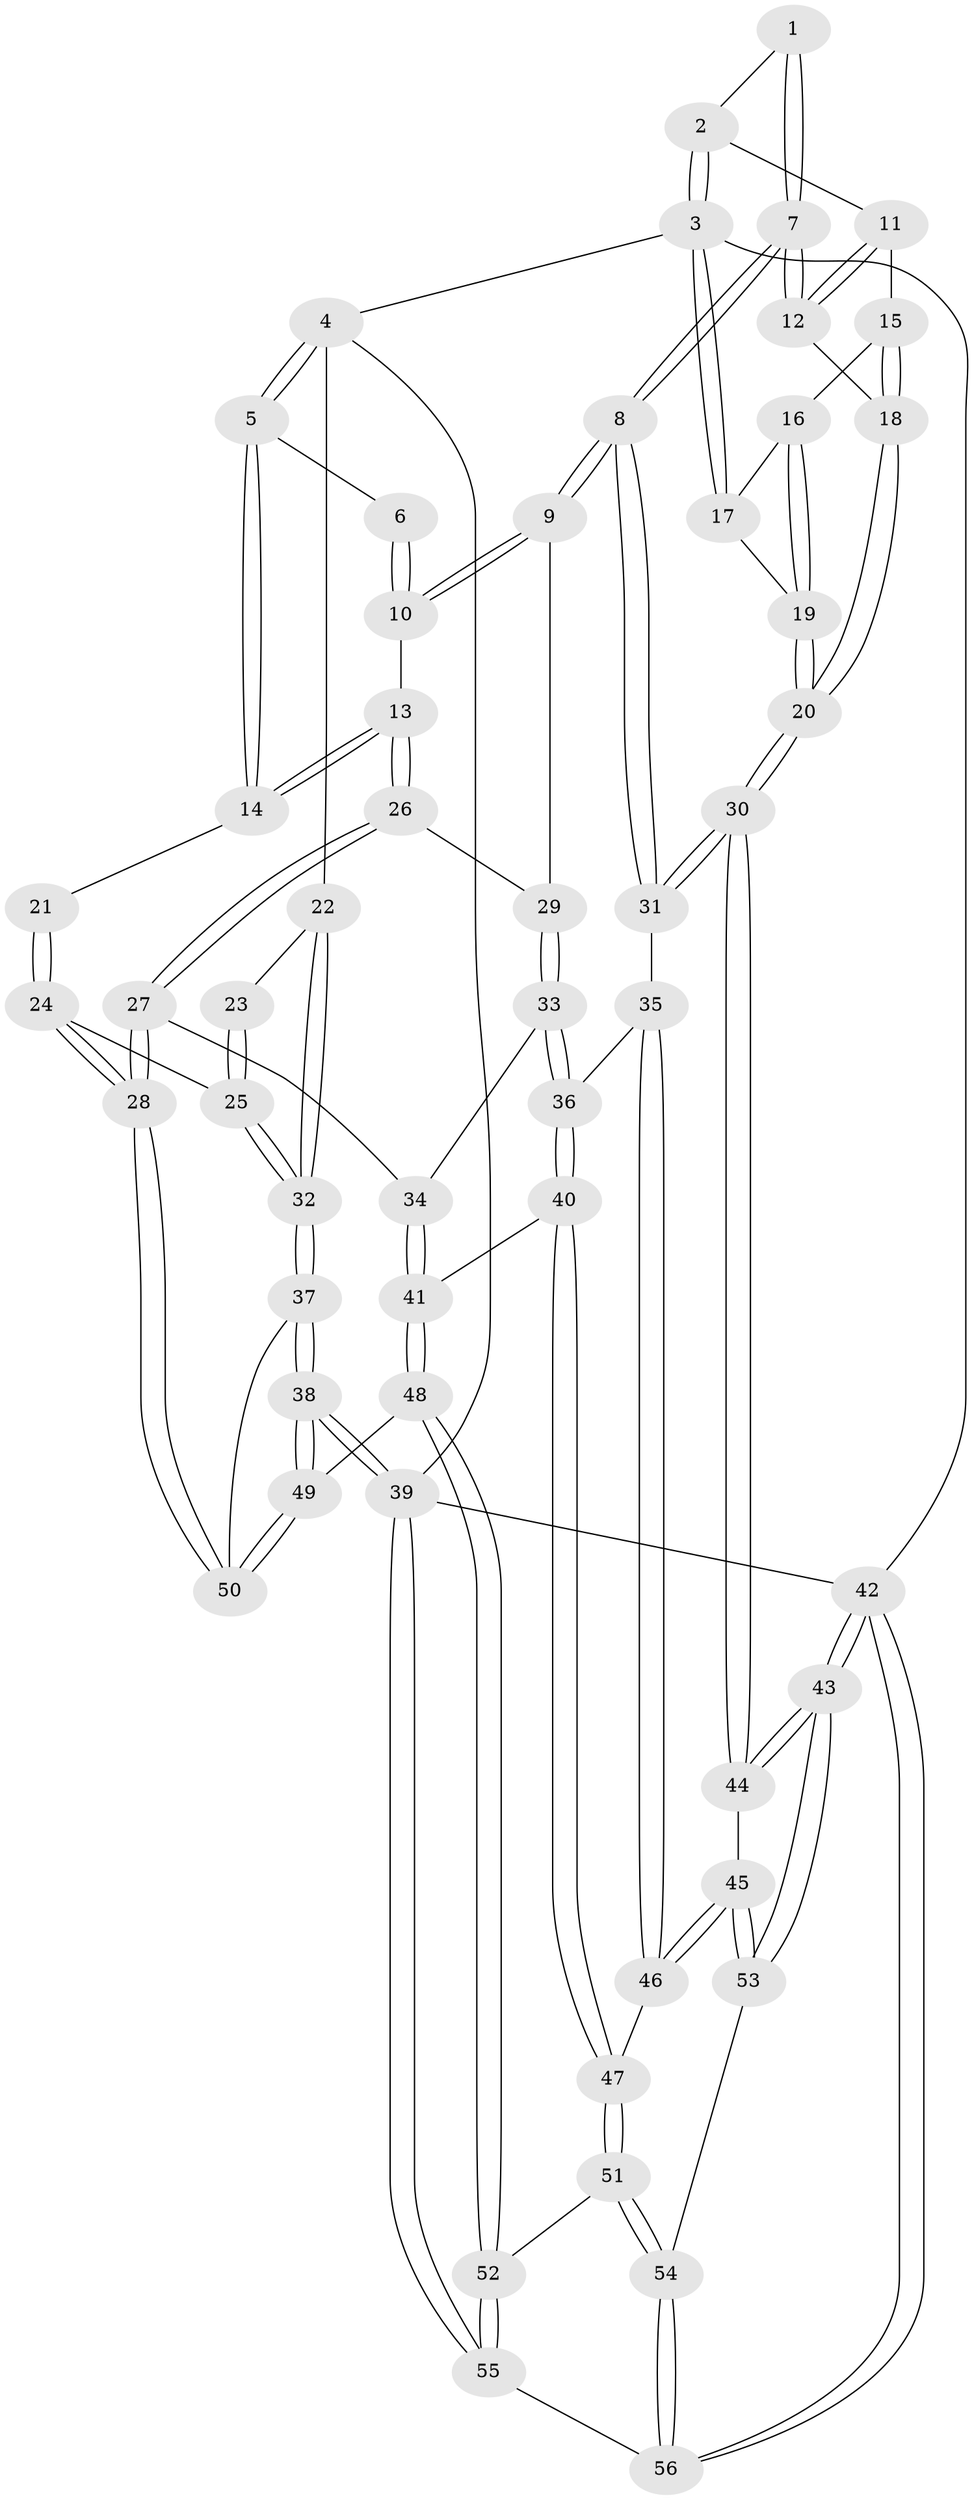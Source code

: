 // Generated by graph-tools (version 1.1) at 2025/38/03/09/25 02:38:35]
// undirected, 56 vertices, 137 edges
graph export_dot {
graph [start="1"]
  node [color=gray90,style=filled];
  1 [pos="+0.5976765998310418+0"];
  2 [pos="+0.8357670241535101+0"];
  3 [pos="+1+0"];
  4 [pos="+0+0"];
  5 [pos="+0.2563521120119045+0"];
  6 [pos="+0.47973731845304207+0"];
  7 [pos="+0.6551337933994559+0.22350795709485136"];
  8 [pos="+0.6477215791256631+0.2414635967979052"];
  9 [pos="+0.6134224576796887+0.2375318107887739"];
  10 [pos="+0.4391210740670728+0.17213065255015325"];
  11 [pos="+0.8708045489390914+0"];
  12 [pos="+0.7057812240486313+0.19174552145695234"];
  13 [pos="+0.30339799513616195+0.18859311732521317"];
  14 [pos="+0.25306731117203+0.13257148156051143"];
  15 [pos="+0.9046986731347096+0.03159426762787584"];
  16 [pos="+0.9245260831209465+0.03871335993354481"];
  17 [pos="+1+0.062156592587271485"];
  18 [pos="+0.8990836353099332+0.1465203319596678"];
  19 [pos="+1+0.30250264911926256"];
  20 [pos="+1+0.3445826133362234"];
  21 [pos="+0.19095463721672873+0.14485846312777953"];
  22 [pos="+0+0.028674821129396188"];
  23 [pos="+0.15148817895357508+0.15251095121980435"];
  24 [pos="+0.0997830635971816+0.46546754648399563"];
  25 [pos="+0.023792200242405203+0.4485074017047332"];
  26 [pos="+0.29534906053961+0.24201806884040936"];
  27 [pos="+0.13578404897822974+0.4578214857549438"];
  28 [pos="+0.11053809867423586+0.4678920047595758"];
  29 [pos="+0.3954114870874146+0.3739335120144818"];
  30 [pos="+1+0.41885032222075463"];
  31 [pos="+0.6650956866580213+0.2820426017462971"];
  32 [pos="+0+0.4472141214890708"];
  33 [pos="+0.39292700959437304+0.44870400969052326"];
  34 [pos="+0.2976534516639415+0.4810400999032399"];
  35 [pos="+0.633473939245683+0.4294986408789061"];
  36 [pos="+0.49515883385785897+0.5079875033468779"];
  37 [pos="+0+0.6542571720984448"];
  38 [pos="+0+1"];
  39 [pos="+0+1"];
  40 [pos="+0.4817886710875946+0.5784988091143081"];
  41 [pos="+0.35869586310157536+0.63539996455655"];
  42 [pos="+1+1"];
  43 [pos="+1+1"];
  44 [pos="+1+0.5405578835184982"];
  45 [pos="+0.8305084413460844+0.6588792851870339"];
  46 [pos="+0.7429135828874612+0.5952155541339772"];
  47 [pos="+0.5313240570946226+0.6680193518300515"];
  48 [pos="+0.2682615222528897+0.7794649044711284"];
  49 [pos="+0.24540241167555324+0.7750034835581038"];
  50 [pos="+0.21527044329490422+0.7261666538257614"];
  51 [pos="+0.5199968545073295+0.8126216834142247"];
  52 [pos="+0.29179521213018256+0.797445051873173"];
  53 [pos="+0.7567448631876343+0.8324564777911737"];
  54 [pos="+0.6439577123280922+0.918572769314583"];
  55 [pos="+0.35222525963732526+1"];
  56 [pos="+0.6134766364279106+1"];
  1 -- 2;
  1 -- 7;
  1 -- 7;
  2 -- 3;
  2 -- 3;
  2 -- 11;
  3 -- 4;
  3 -- 17;
  3 -- 17;
  3 -- 42;
  4 -- 5;
  4 -- 5;
  4 -- 22;
  4 -- 39;
  5 -- 6;
  5 -- 14;
  5 -- 14;
  6 -- 10;
  6 -- 10;
  7 -- 8;
  7 -- 8;
  7 -- 12;
  7 -- 12;
  8 -- 9;
  8 -- 9;
  8 -- 31;
  8 -- 31;
  9 -- 10;
  9 -- 10;
  9 -- 29;
  10 -- 13;
  11 -- 12;
  11 -- 12;
  11 -- 15;
  12 -- 18;
  13 -- 14;
  13 -- 14;
  13 -- 26;
  13 -- 26;
  14 -- 21;
  15 -- 16;
  15 -- 18;
  15 -- 18;
  16 -- 17;
  16 -- 19;
  16 -- 19;
  17 -- 19;
  18 -- 20;
  18 -- 20;
  19 -- 20;
  19 -- 20;
  20 -- 30;
  20 -- 30;
  21 -- 24;
  21 -- 24;
  22 -- 23;
  22 -- 32;
  22 -- 32;
  23 -- 25;
  23 -- 25;
  24 -- 25;
  24 -- 28;
  24 -- 28;
  25 -- 32;
  25 -- 32;
  26 -- 27;
  26 -- 27;
  26 -- 29;
  27 -- 28;
  27 -- 28;
  27 -- 34;
  28 -- 50;
  28 -- 50;
  29 -- 33;
  29 -- 33;
  30 -- 31;
  30 -- 31;
  30 -- 44;
  30 -- 44;
  31 -- 35;
  32 -- 37;
  32 -- 37;
  33 -- 34;
  33 -- 36;
  33 -- 36;
  34 -- 41;
  34 -- 41;
  35 -- 36;
  35 -- 46;
  35 -- 46;
  36 -- 40;
  36 -- 40;
  37 -- 38;
  37 -- 38;
  37 -- 50;
  38 -- 39;
  38 -- 39;
  38 -- 49;
  38 -- 49;
  39 -- 55;
  39 -- 55;
  39 -- 42;
  40 -- 41;
  40 -- 47;
  40 -- 47;
  41 -- 48;
  41 -- 48;
  42 -- 43;
  42 -- 43;
  42 -- 56;
  42 -- 56;
  43 -- 44;
  43 -- 44;
  43 -- 53;
  43 -- 53;
  44 -- 45;
  45 -- 46;
  45 -- 46;
  45 -- 53;
  45 -- 53;
  46 -- 47;
  47 -- 51;
  47 -- 51;
  48 -- 49;
  48 -- 52;
  48 -- 52;
  49 -- 50;
  49 -- 50;
  51 -- 52;
  51 -- 54;
  51 -- 54;
  52 -- 55;
  52 -- 55;
  53 -- 54;
  54 -- 56;
  54 -- 56;
  55 -- 56;
}
